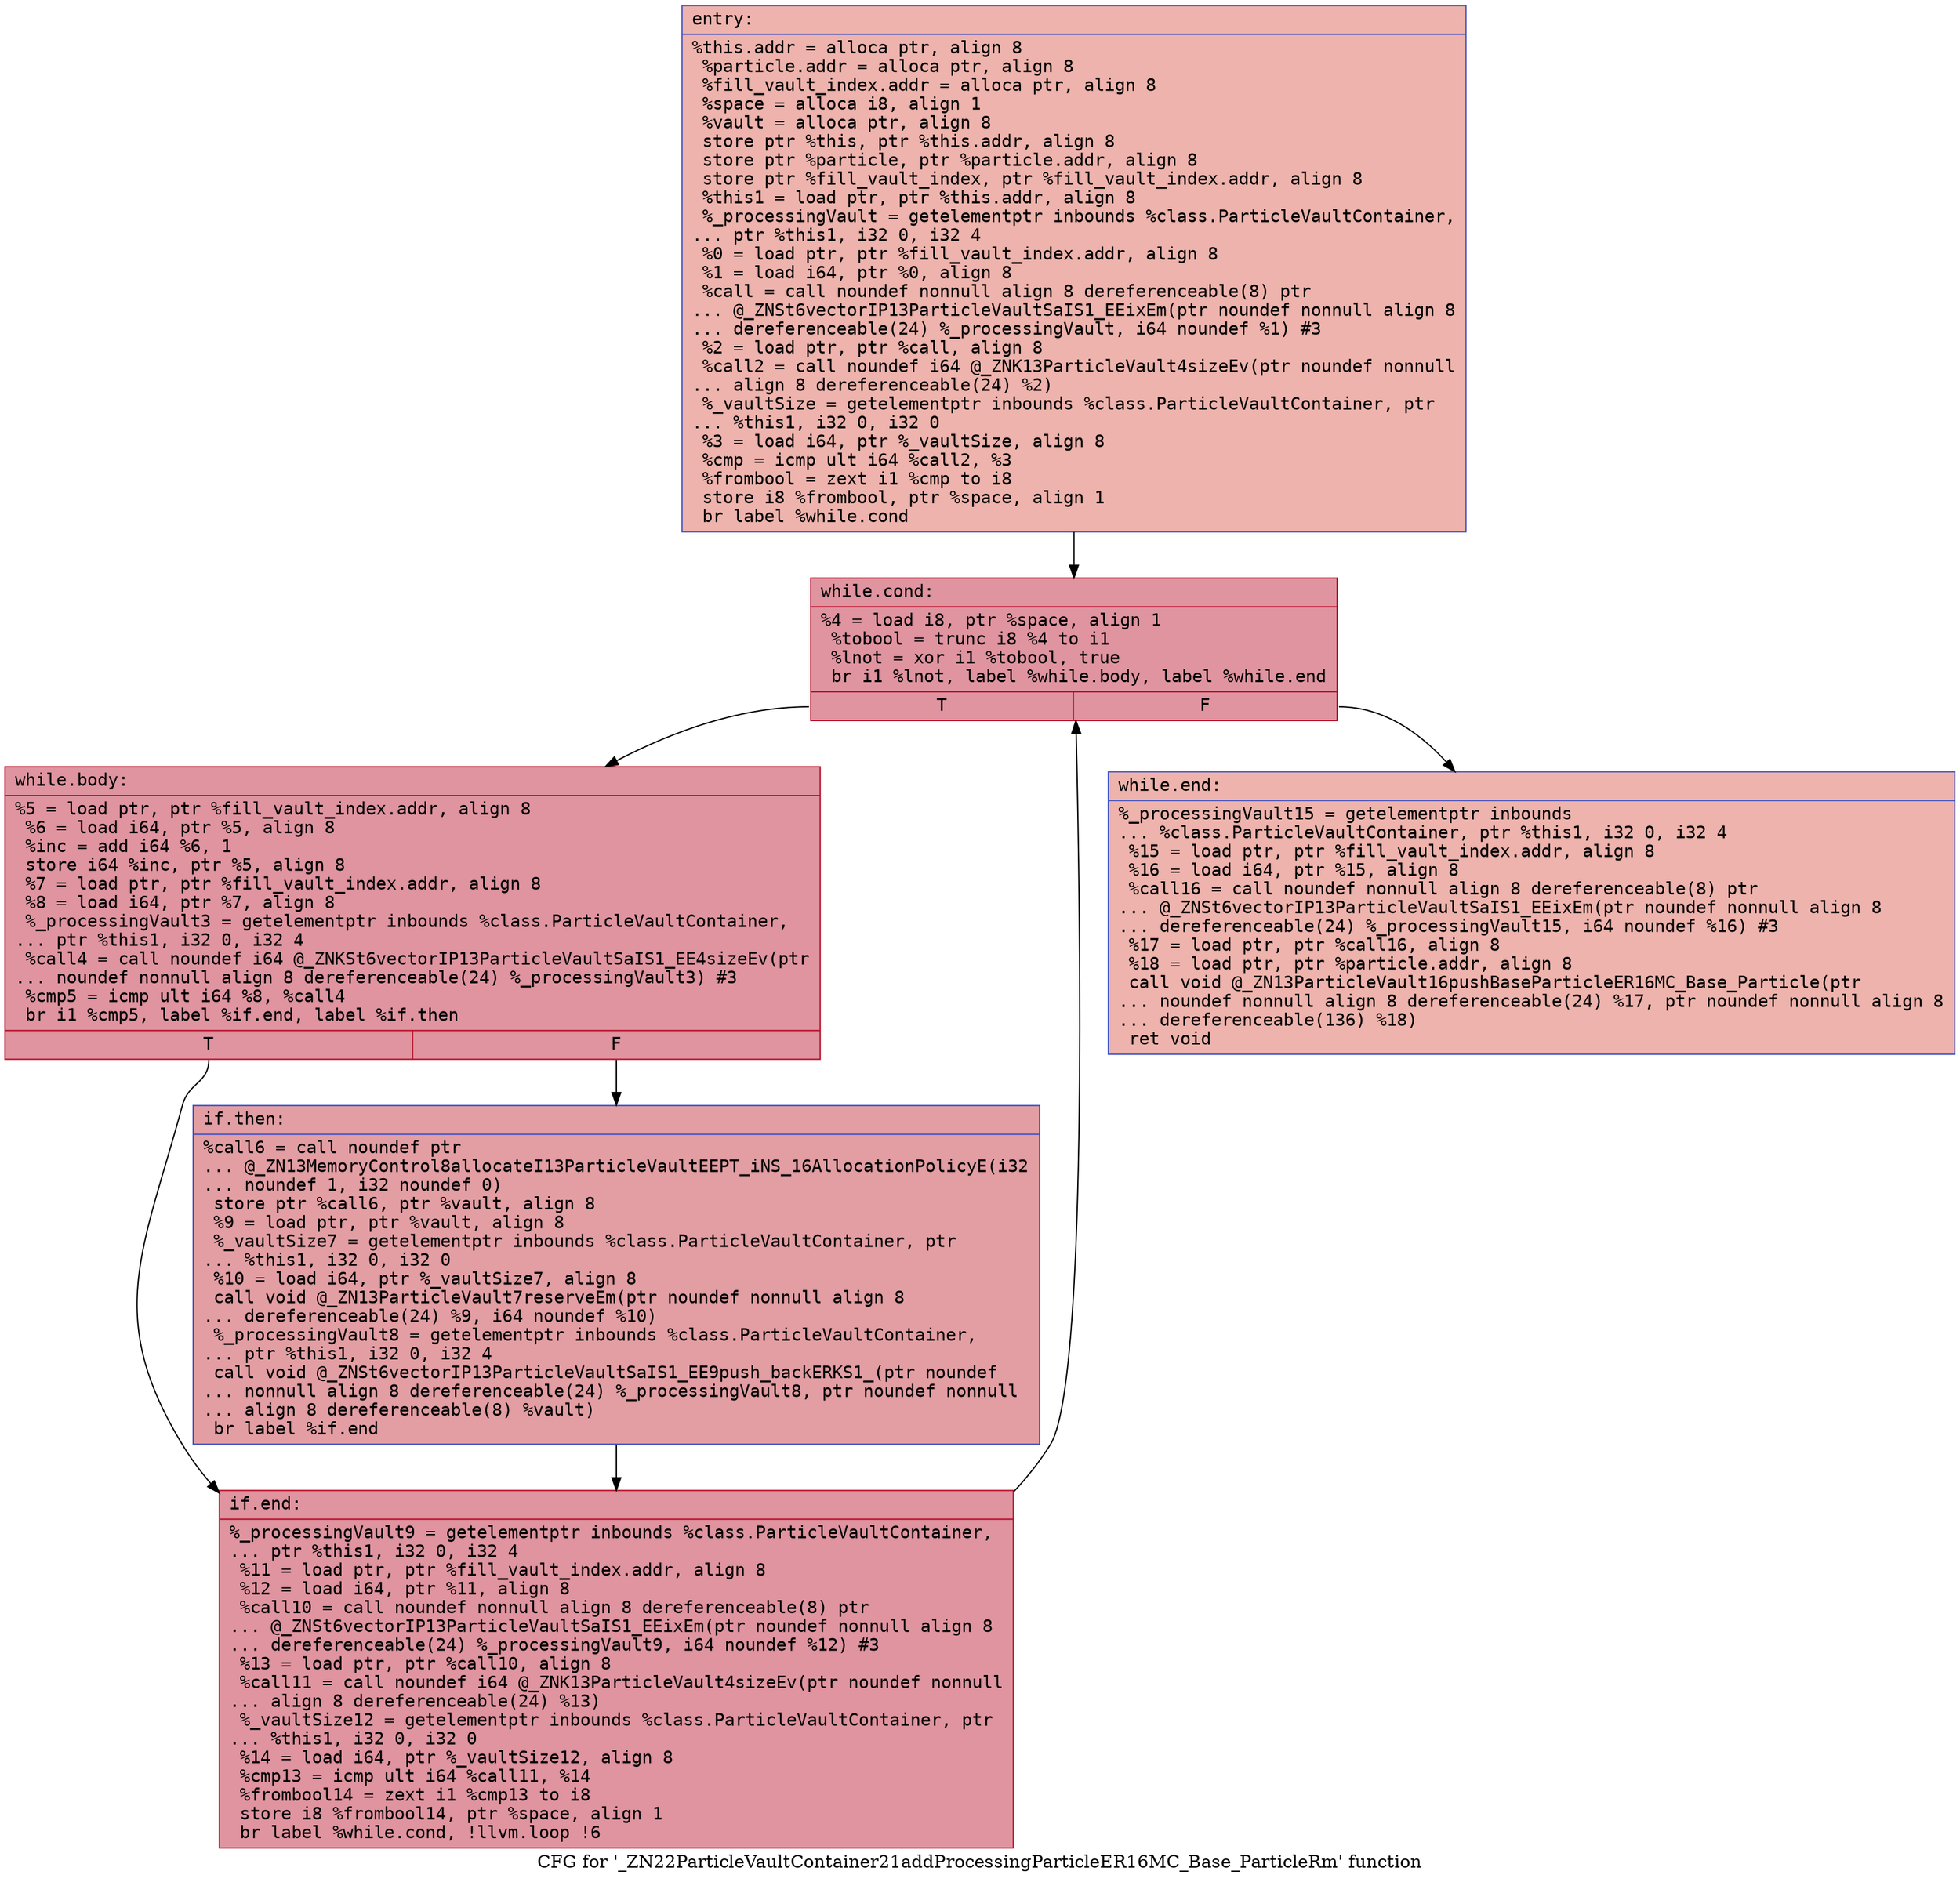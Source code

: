 digraph "CFG for '_ZN22ParticleVaultContainer21addProcessingParticleER16MC_Base_ParticleRm' function" {
	label="CFG for '_ZN22ParticleVaultContainer21addProcessingParticleER16MC_Base_ParticleRm' function";

	Node0x559071119fb0 [shape=record,color="#3d50c3ff", style=filled, fillcolor="#d6524470" fontname="Courier",label="{entry:\l|  %this.addr = alloca ptr, align 8\l  %particle.addr = alloca ptr, align 8\l  %fill_vault_index.addr = alloca ptr, align 8\l  %space = alloca i8, align 1\l  %vault = alloca ptr, align 8\l  store ptr %this, ptr %this.addr, align 8\l  store ptr %particle, ptr %particle.addr, align 8\l  store ptr %fill_vault_index, ptr %fill_vault_index.addr, align 8\l  %this1 = load ptr, ptr %this.addr, align 8\l  %_processingVault = getelementptr inbounds %class.ParticleVaultContainer,\l... ptr %this1, i32 0, i32 4\l  %0 = load ptr, ptr %fill_vault_index.addr, align 8\l  %1 = load i64, ptr %0, align 8\l  %call = call noundef nonnull align 8 dereferenceable(8) ptr\l... @_ZNSt6vectorIP13ParticleVaultSaIS1_EEixEm(ptr noundef nonnull align 8\l... dereferenceable(24) %_processingVault, i64 noundef %1) #3\l  %2 = load ptr, ptr %call, align 8\l  %call2 = call noundef i64 @_ZNK13ParticleVault4sizeEv(ptr noundef nonnull\l... align 8 dereferenceable(24) %2)\l  %_vaultSize = getelementptr inbounds %class.ParticleVaultContainer, ptr\l... %this1, i32 0, i32 0\l  %3 = load i64, ptr %_vaultSize, align 8\l  %cmp = icmp ult i64 %call2, %3\l  %frombool = zext i1 %cmp to i8\l  store i8 %frombool, ptr %space, align 1\l  br label %while.cond\l}"];
	Node0x559071119fb0 -> Node0x55907111b000[tooltip="entry -> while.cond\nProbability 100.00%" ];
	Node0x55907111b000 [shape=record,color="#b70d28ff", style=filled, fillcolor="#b70d2870" fontname="Courier",label="{while.cond:\l|  %4 = load i8, ptr %space, align 1\l  %tobool = trunc i8 %4 to i1\l  %lnot = xor i1 %tobool, true\l  br i1 %lnot, label %while.body, label %while.end\l|{<s0>T|<s1>F}}"];
	Node0x55907111b000:s0 -> Node0x55907111b2b0[tooltip="while.cond -> while.body\nProbability 96.88%" ];
	Node0x55907111b000:s1 -> Node0x55907111b330[tooltip="while.cond -> while.end\nProbability 3.12%" ];
	Node0x55907111b2b0 [shape=record,color="#b70d28ff", style=filled, fillcolor="#b70d2870" fontname="Courier",label="{while.body:\l|  %5 = load ptr, ptr %fill_vault_index.addr, align 8\l  %6 = load i64, ptr %5, align 8\l  %inc = add i64 %6, 1\l  store i64 %inc, ptr %5, align 8\l  %7 = load ptr, ptr %fill_vault_index.addr, align 8\l  %8 = load i64, ptr %7, align 8\l  %_processingVault3 = getelementptr inbounds %class.ParticleVaultContainer,\l... ptr %this1, i32 0, i32 4\l  %call4 = call noundef i64 @_ZNKSt6vectorIP13ParticleVaultSaIS1_EE4sizeEv(ptr\l... noundef nonnull align 8 dereferenceable(24) %_processingVault3) #3\l  %cmp5 = icmp ult i64 %8, %call4\l  br i1 %cmp5, label %if.end, label %if.then\l|{<s0>T|<s1>F}}"];
	Node0x55907111b2b0:s0 -> Node0x55907111ab60[tooltip="while.body -> if.end\nProbability 50.00%" ];
	Node0x55907111b2b0:s1 -> Node0x55907111abd0[tooltip="while.body -> if.then\nProbability 50.00%" ];
	Node0x55907111abd0 [shape=record,color="#3d50c3ff", style=filled, fillcolor="#be242e70" fontname="Courier",label="{if.then:\l|  %call6 = call noundef ptr\l... @_ZN13MemoryControl8allocateI13ParticleVaultEEPT_iNS_16AllocationPolicyE(i32\l... noundef 1, i32 noundef 0)\l  store ptr %call6, ptr %vault, align 8\l  %9 = load ptr, ptr %vault, align 8\l  %_vaultSize7 = getelementptr inbounds %class.ParticleVaultContainer, ptr\l... %this1, i32 0, i32 0\l  %10 = load i64, ptr %_vaultSize7, align 8\l  call void @_ZN13ParticleVault7reserveEm(ptr noundef nonnull align 8\l... dereferenceable(24) %9, i64 noundef %10)\l  %_processingVault8 = getelementptr inbounds %class.ParticleVaultContainer,\l... ptr %this1, i32 0, i32 4\l  call void @_ZNSt6vectorIP13ParticleVaultSaIS1_EE9push_backERKS1_(ptr noundef\l... nonnull align 8 dereferenceable(24) %_processingVault8, ptr noundef nonnull\l... align 8 dereferenceable(8) %vault)\l  br label %if.end\l}"];
	Node0x55907111abd0 -> Node0x55907111ab60[tooltip="if.then -> if.end\nProbability 100.00%" ];
	Node0x55907111ab60 [shape=record,color="#b70d28ff", style=filled, fillcolor="#b70d2870" fontname="Courier",label="{if.end:\l|  %_processingVault9 = getelementptr inbounds %class.ParticleVaultContainer,\l... ptr %this1, i32 0, i32 4\l  %11 = load ptr, ptr %fill_vault_index.addr, align 8\l  %12 = load i64, ptr %11, align 8\l  %call10 = call noundef nonnull align 8 dereferenceable(8) ptr\l... @_ZNSt6vectorIP13ParticleVaultSaIS1_EEixEm(ptr noundef nonnull align 8\l... dereferenceable(24) %_processingVault9, i64 noundef %12) #3\l  %13 = load ptr, ptr %call10, align 8\l  %call11 = call noundef i64 @_ZNK13ParticleVault4sizeEv(ptr noundef nonnull\l... align 8 dereferenceable(24) %13)\l  %_vaultSize12 = getelementptr inbounds %class.ParticleVaultContainer, ptr\l... %this1, i32 0, i32 0\l  %14 = load i64, ptr %_vaultSize12, align 8\l  %cmp13 = icmp ult i64 %call11, %14\l  %frombool14 = zext i1 %cmp13 to i8\l  store i8 %frombool14, ptr %space, align 1\l  br label %while.cond, !llvm.loop !6\l}"];
	Node0x55907111ab60 -> Node0x55907111b000[tooltip="if.end -> while.cond\nProbability 100.00%" ];
	Node0x55907111b330 [shape=record,color="#3d50c3ff", style=filled, fillcolor="#d6524470" fontname="Courier",label="{while.end:\l|  %_processingVault15 = getelementptr inbounds\l... %class.ParticleVaultContainer, ptr %this1, i32 0, i32 4\l  %15 = load ptr, ptr %fill_vault_index.addr, align 8\l  %16 = load i64, ptr %15, align 8\l  %call16 = call noundef nonnull align 8 dereferenceable(8) ptr\l... @_ZNSt6vectorIP13ParticleVaultSaIS1_EEixEm(ptr noundef nonnull align 8\l... dereferenceable(24) %_processingVault15, i64 noundef %16) #3\l  %17 = load ptr, ptr %call16, align 8\l  %18 = load ptr, ptr %particle.addr, align 8\l  call void @_ZN13ParticleVault16pushBaseParticleER16MC_Base_Particle(ptr\l... noundef nonnull align 8 dereferenceable(24) %17, ptr noundef nonnull align 8\l... dereferenceable(136) %18)\l  ret void\l}"];
}
